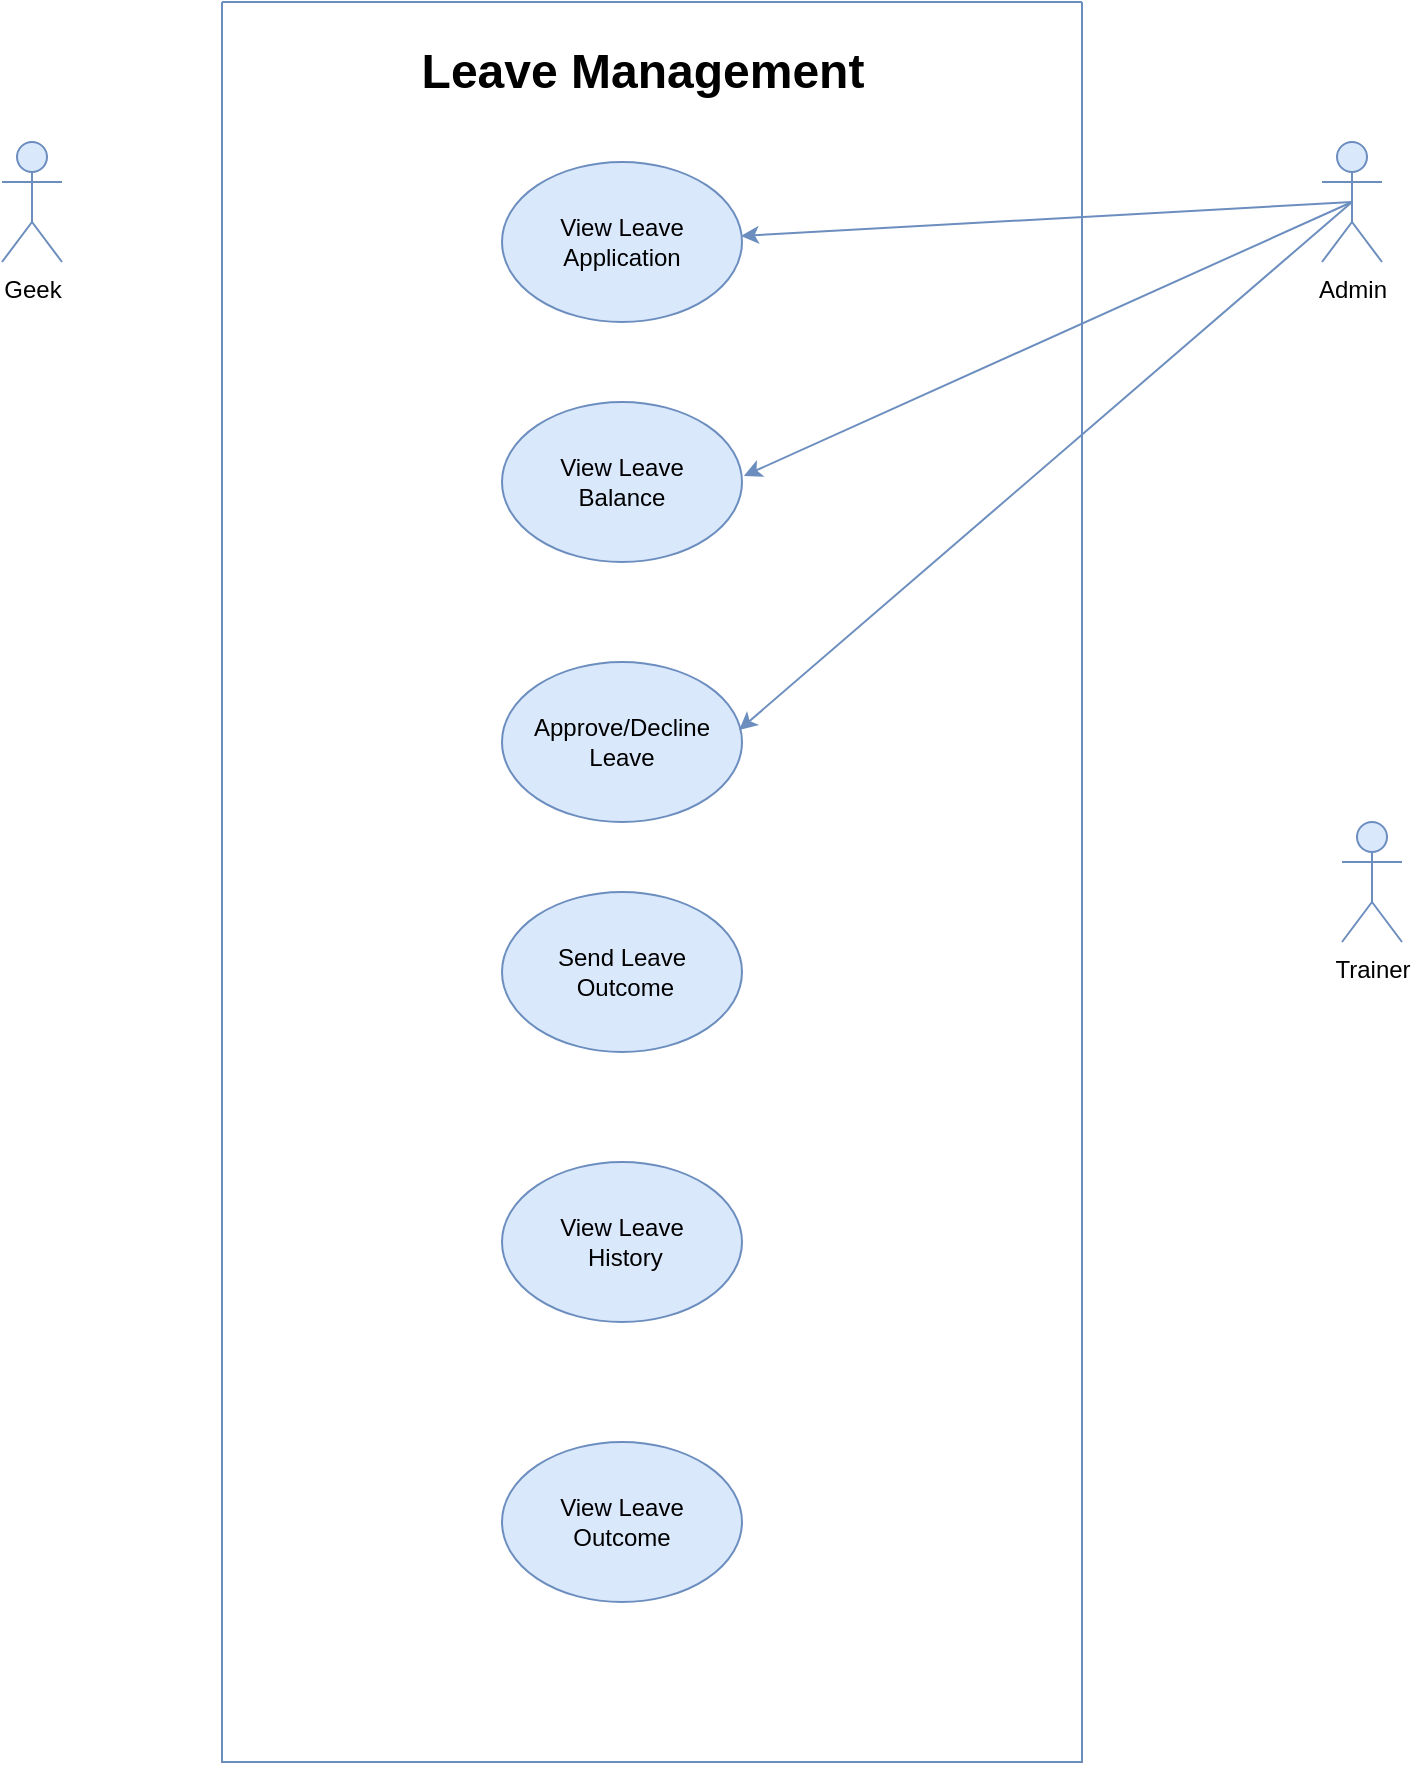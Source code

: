 <mxfile version="22.1.20" type="device">
  <diagram name="Page-1" id="TFpm3ojlaHiEnOpunPYq">
    <mxGraphModel dx="761" dy="432" grid="1" gridSize="10" guides="1" tooltips="1" connect="1" arrows="1" fold="1" page="1" pageScale="1" pageWidth="827" pageHeight="1169" math="0" shadow="0">
      <root>
        <mxCell id="0" />
        <mxCell id="1" parent="0" />
        <mxCell id="uhXmVqMxQwo8p8NAcvKO-1" value="" style="swimlane;startSize=0;fillColor=#dae8fc;strokeColor=#6c8ebf;" vertex="1" parent="1">
          <mxGeometry x="170" y="50" width="430" height="880" as="geometry" />
        </mxCell>
        <mxCell id="uhXmVqMxQwo8p8NAcvKO-6" value="View Leave Application" style="ellipse;whiteSpace=wrap;html=1;fillColor=#dae8fc;strokeColor=#6c8ebf;" vertex="1" parent="uhXmVqMxQwo8p8NAcvKO-1">
          <mxGeometry x="140" y="80" width="120" height="80" as="geometry" />
        </mxCell>
        <mxCell id="uhXmVqMxQwo8p8NAcvKO-7" value="View Leave &lt;br&gt;Balance" style="ellipse;whiteSpace=wrap;html=1;fillColor=#dae8fc;strokeColor=#6c8ebf;" vertex="1" parent="uhXmVqMxQwo8p8NAcvKO-1">
          <mxGeometry x="140" y="200" width="120" height="80" as="geometry" />
        </mxCell>
        <mxCell id="uhXmVqMxQwo8p8NAcvKO-8" value="Approve/Decline Leave" style="ellipse;whiteSpace=wrap;html=1;fillColor=#dae8fc;strokeColor=#6c8ebf;" vertex="1" parent="uhXmVqMxQwo8p8NAcvKO-1">
          <mxGeometry x="140" y="330" width="120" height="80" as="geometry" />
        </mxCell>
        <mxCell id="uhXmVqMxQwo8p8NAcvKO-9" value="Send Leave&lt;br&gt;&amp;nbsp;Outcome" style="ellipse;whiteSpace=wrap;html=1;fillColor=#dae8fc;strokeColor=#6c8ebf;" vertex="1" parent="uhXmVqMxQwo8p8NAcvKO-1">
          <mxGeometry x="140" y="445" width="120" height="80" as="geometry" />
        </mxCell>
        <mxCell id="uhXmVqMxQwo8p8NAcvKO-10" value="View Leave&lt;br&gt;&amp;nbsp;History" style="ellipse;whiteSpace=wrap;html=1;fillColor=#dae8fc;strokeColor=#6c8ebf;" vertex="1" parent="uhXmVqMxQwo8p8NAcvKO-1">
          <mxGeometry x="140" y="580" width="120" height="80" as="geometry" />
        </mxCell>
        <mxCell id="uhXmVqMxQwo8p8NAcvKO-11" value="View Leave &lt;br&gt;Outcome" style="ellipse;whiteSpace=wrap;html=1;fillColor=#dae8fc;strokeColor=#6c8ebf;" vertex="1" parent="uhXmVqMxQwo8p8NAcvKO-1">
          <mxGeometry x="140" y="720" width="120" height="80" as="geometry" />
        </mxCell>
        <mxCell id="uhXmVqMxQwo8p8NAcvKO-24" value="&lt;h1&gt;&lt;b&gt;Leave Management&lt;/b&gt;&lt;/h1&gt;" style="text;html=1;align=center;verticalAlign=middle;resizable=0;points=[];autosize=1;" vertex="1" parent="uhXmVqMxQwo8p8NAcvKO-1">
          <mxGeometry x="90" width="240" height="70" as="geometry" />
        </mxCell>
        <mxCell id="uhXmVqMxQwo8p8NAcvKO-2" value="Geek" style="shape=umlActor;verticalLabelPosition=bottom;verticalAlign=top;html=1;outlineConnect=0;fillColor=#dae8fc;strokeColor=#6c8ebf;" vertex="1" parent="1">
          <mxGeometry x="60" y="120" width="30" height="60" as="geometry" />
        </mxCell>
        <mxCell id="uhXmVqMxQwo8p8NAcvKO-4" value="Admin" style="shape=umlActor;verticalLabelPosition=bottom;verticalAlign=top;html=1;outlineConnect=0;fillColor=#dae8fc;strokeColor=#6c8ebf;" vertex="1" parent="1">
          <mxGeometry x="720" y="120" width="30" height="60" as="geometry" />
        </mxCell>
        <mxCell id="uhXmVqMxQwo8p8NAcvKO-5" value="Trainer" style="shape=umlActor;verticalLabelPosition=bottom;verticalAlign=top;html=1;outlineConnect=0;fillColor=#dae8fc;strokeColor=#6c8ebf;" vertex="1" parent="1">
          <mxGeometry x="730" y="460" width="30" height="60" as="geometry" />
        </mxCell>
        <mxCell id="uhXmVqMxQwo8p8NAcvKO-26" value="" style="endArrow=classic;html=1;rounded=0;exitX=0.5;exitY=0.5;exitDx=0;exitDy=0;exitPerimeter=0;entryX=0.995;entryY=0.462;entryDx=0;entryDy=0;entryPerimeter=0;fillColor=#dae8fc;strokeColor=#6c8ebf;" edge="1" parent="1" source="uhXmVqMxQwo8p8NAcvKO-4" target="uhXmVqMxQwo8p8NAcvKO-6">
          <mxGeometry width="50" height="50" relative="1" as="geometry">
            <mxPoint x="745.48" y="150" as="sourcePoint" />
            <mxPoint x="440" y="159.84" as="targetPoint" />
          </mxGeometry>
        </mxCell>
        <mxCell id="uhXmVqMxQwo8p8NAcvKO-27" value="" style="endArrow=classic;html=1;rounded=0;exitX=0.5;exitY=0.5;exitDx=0;exitDy=0;exitPerimeter=0;entryX=1.008;entryY=0.462;entryDx=0;entryDy=0;entryPerimeter=0;fillColor=#dae8fc;strokeColor=#6c8ebf;" edge="1" parent="1" source="uhXmVqMxQwo8p8NAcvKO-4" target="uhXmVqMxQwo8p8NAcvKO-7">
          <mxGeometry width="50" height="50" relative="1" as="geometry">
            <mxPoint x="745" y="180" as="sourcePoint" />
            <mxPoint x="440" y="190" as="targetPoint" />
          </mxGeometry>
        </mxCell>
        <mxCell id="uhXmVqMxQwo8p8NAcvKO-28" value="" style="endArrow=classic;html=1;rounded=0;exitX=0.5;exitY=0.5;exitDx=0;exitDy=0;exitPerimeter=0;entryX=0.988;entryY=0.425;entryDx=0;entryDy=0;entryPerimeter=0;fillColor=#dae8fc;strokeColor=#6c8ebf;" edge="1" parent="1" source="uhXmVqMxQwo8p8NAcvKO-4" target="uhXmVqMxQwo8p8NAcvKO-8">
          <mxGeometry width="50" height="50" relative="1" as="geometry">
            <mxPoint x="765" y="360" as="sourcePoint" />
            <mxPoint x="460" y="370" as="targetPoint" />
          </mxGeometry>
        </mxCell>
      </root>
    </mxGraphModel>
  </diagram>
</mxfile>
